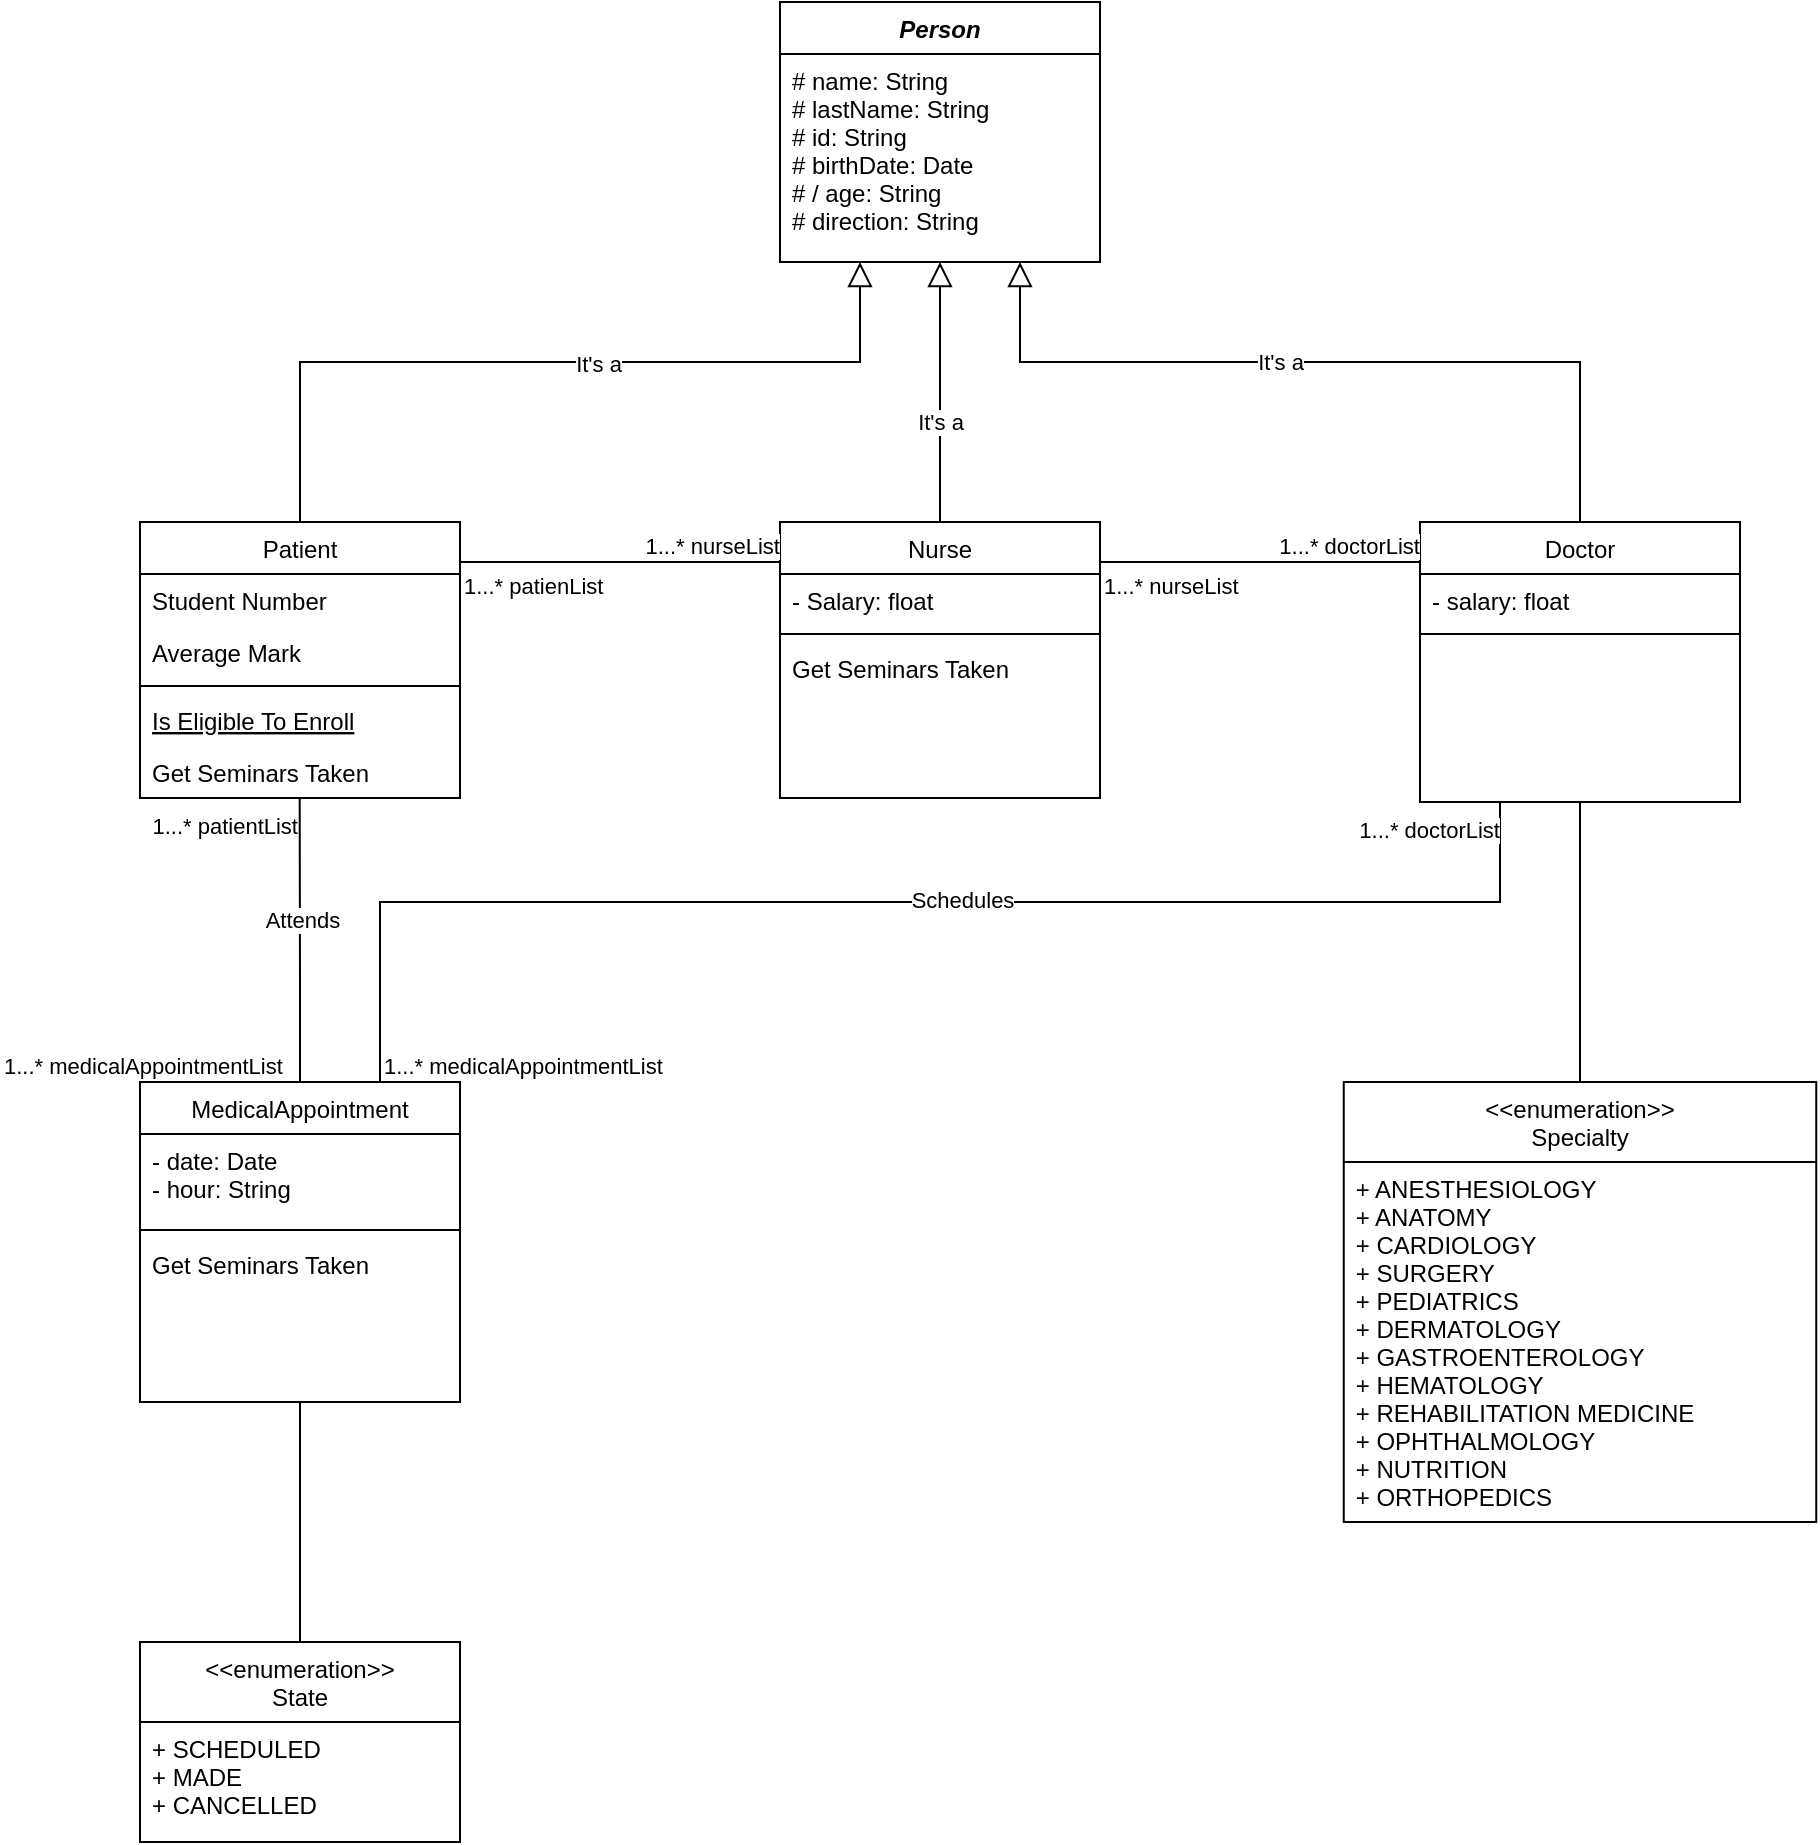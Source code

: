 <mxfile version="24.4.0" type="github">
  <diagram id="C5RBs43oDa-KdzZeNtuy" name="Page-1">
    <mxGraphModel dx="2117" dy="557" grid="1" gridSize="10" guides="1" tooltips="1" connect="1" arrows="1" fold="1" page="1" pageScale="1" pageWidth="827" pageHeight="1169" math="0" shadow="0">
      <root>
        <mxCell id="WIyWlLk6GJQsqaUBKTNV-0" />
        <mxCell id="WIyWlLk6GJQsqaUBKTNV-1" parent="WIyWlLk6GJQsqaUBKTNV-0" />
        <mxCell id="zkfFHV4jXpPFQw0GAbJ--0" value="Person" style="swimlane;fontStyle=3;align=center;verticalAlign=top;childLayout=stackLayout;horizontal=1;startSize=26;horizontalStack=0;resizeParent=1;resizeLast=0;collapsible=1;marginBottom=0;rounded=0;shadow=0;strokeWidth=1;" parent="WIyWlLk6GJQsqaUBKTNV-1" vertex="1">
          <mxGeometry x="120" y="100" width="160" height="130" as="geometry">
            <mxRectangle x="230" y="140" width="160" height="26" as="alternateBounds" />
          </mxGeometry>
        </mxCell>
        <mxCell id="zkfFHV4jXpPFQw0GAbJ--1" value="# name: String&#xa;# lastName: String&#xa;# id: String&#xa;# birthDate: Date&#xa;# / age: String&#xa;# direction: String&#xa;" style="text;align=left;verticalAlign=top;spacingLeft=4;spacingRight=4;overflow=hidden;rotatable=0;points=[[0,0.5],[1,0.5]];portConstraint=eastwest;" parent="zkfFHV4jXpPFQw0GAbJ--0" vertex="1">
          <mxGeometry y="26" width="160" height="94" as="geometry" />
        </mxCell>
        <mxCell id="zkfFHV4jXpPFQw0GAbJ--6" value="Nurse" style="swimlane;fontStyle=0;align=center;verticalAlign=top;childLayout=stackLayout;horizontal=1;startSize=26;horizontalStack=0;resizeParent=1;resizeLast=0;collapsible=1;marginBottom=0;rounded=0;shadow=0;strokeWidth=1;" parent="WIyWlLk6GJQsqaUBKTNV-1" vertex="1">
          <mxGeometry x="120" y="360" width="160" height="138" as="geometry">
            <mxRectangle x="130" y="380" width="160" height="26" as="alternateBounds" />
          </mxGeometry>
        </mxCell>
        <mxCell id="zkfFHV4jXpPFQw0GAbJ--7" value="- Salary: float" style="text;align=left;verticalAlign=top;spacingLeft=4;spacingRight=4;overflow=hidden;rotatable=0;points=[[0,0.5],[1,0.5]];portConstraint=eastwest;" parent="zkfFHV4jXpPFQw0GAbJ--6" vertex="1">
          <mxGeometry y="26" width="160" height="26" as="geometry" />
        </mxCell>
        <mxCell id="zkfFHV4jXpPFQw0GAbJ--9" value="" style="line;html=1;strokeWidth=1;align=left;verticalAlign=middle;spacingTop=-1;spacingLeft=3;spacingRight=3;rotatable=0;labelPosition=right;points=[];portConstraint=eastwest;" parent="zkfFHV4jXpPFQw0GAbJ--6" vertex="1">
          <mxGeometry y="52" width="160" height="8" as="geometry" />
        </mxCell>
        <mxCell id="zkfFHV4jXpPFQw0GAbJ--11" value="Get Seminars Taken" style="text;align=left;verticalAlign=top;spacingLeft=4;spacingRight=4;overflow=hidden;rotatable=0;points=[[0,0.5],[1,0.5]];portConstraint=eastwest;" parent="zkfFHV4jXpPFQw0GAbJ--6" vertex="1">
          <mxGeometry y="60" width="160" height="26" as="geometry" />
        </mxCell>
        <mxCell id="zkfFHV4jXpPFQw0GAbJ--12" value="" style="endArrow=block;endSize=10;endFill=0;shadow=0;strokeWidth=1;rounded=0;curved=0;edgeStyle=elbowEdgeStyle;elbow=vertical;" parent="WIyWlLk6GJQsqaUBKTNV-1" source="zkfFHV4jXpPFQw0GAbJ--6" target="zkfFHV4jXpPFQw0GAbJ--0" edge="1">
          <mxGeometry width="160" relative="1" as="geometry">
            <mxPoint x="200" y="203" as="sourcePoint" />
            <mxPoint x="200" y="203" as="targetPoint" />
          </mxGeometry>
        </mxCell>
        <mxCell id="zkfFHV4jXpPFQw0GAbJ--13" value="Doctor" style="swimlane;fontStyle=0;align=center;verticalAlign=top;childLayout=stackLayout;horizontal=1;startSize=26;horizontalStack=0;resizeParent=1;resizeLast=0;collapsible=1;marginBottom=0;rounded=0;shadow=0;strokeWidth=1;" parent="WIyWlLk6GJQsqaUBKTNV-1" vertex="1">
          <mxGeometry x="440" y="360" width="160" height="140" as="geometry">
            <mxRectangle x="340" y="380" width="170" height="26" as="alternateBounds" />
          </mxGeometry>
        </mxCell>
        <mxCell id="zkfFHV4jXpPFQw0GAbJ--14" value="- salary: float" style="text;align=left;verticalAlign=top;spacingLeft=4;spacingRight=4;overflow=hidden;rotatable=0;points=[[0,0.5],[1,0.5]];portConstraint=eastwest;" parent="zkfFHV4jXpPFQw0GAbJ--13" vertex="1">
          <mxGeometry y="26" width="160" height="26" as="geometry" />
        </mxCell>
        <mxCell id="zkfFHV4jXpPFQw0GAbJ--15" value="" style="line;html=1;strokeWidth=1;align=left;verticalAlign=middle;spacingTop=-1;spacingLeft=3;spacingRight=3;rotatable=0;labelPosition=right;points=[];portConstraint=eastwest;" parent="zkfFHV4jXpPFQw0GAbJ--13" vertex="1">
          <mxGeometry y="52" width="160" height="8" as="geometry" />
        </mxCell>
        <mxCell id="zkfFHV4jXpPFQw0GAbJ--16" value="" style="endArrow=block;endSize=10;endFill=0;shadow=0;strokeWidth=1;rounded=0;curved=0;edgeStyle=elbowEdgeStyle;elbow=vertical;entryX=0.75;entryY=1;entryDx=0;entryDy=0;" parent="WIyWlLk6GJQsqaUBKTNV-1" source="zkfFHV4jXpPFQw0GAbJ--13" target="zkfFHV4jXpPFQw0GAbJ--0" edge="1">
          <mxGeometry width="160" relative="1" as="geometry">
            <mxPoint x="210" y="373" as="sourcePoint" />
            <mxPoint x="310" y="271" as="targetPoint" />
            <Array as="points">
              <mxPoint x="360" y="280" />
            </Array>
          </mxGeometry>
        </mxCell>
        <mxCell id="u-4s6Ov6tr3szu7wvOjj-0" value="Patient" style="swimlane;fontStyle=0;align=center;verticalAlign=top;childLayout=stackLayout;horizontal=1;startSize=26;horizontalStack=0;resizeParent=1;resizeLast=0;collapsible=1;marginBottom=0;rounded=0;shadow=0;strokeWidth=1;" parent="WIyWlLk6GJQsqaUBKTNV-1" vertex="1">
          <mxGeometry x="-200" y="360" width="160" height="138" as="geometry">
            <mxRectangle x="130" y="380" width="160" height="26" as="alternateBounds" />
          </mxGeometry>
        </mxCell>
        <mxCell id="u-4s6Ov6tr3szu7wvOjj-1" value="Student Number" style="text;align=left;verticalAlign=top;spacingLeft=4;spacingRight=4;overflow=hidden;rotatable=0;points=[[0,0.5],[1,0.5]];portConstraint=eastwest;" parent="u-4s6Ov6tr3szu7wvOjj-0" vertex="1">
          <mxGeometry y="26" width="160" height="26" as="geometry" />
        </mxCell>
        <mxCell id="u-4s6Ov6tr3szu7wvOjj-2" value="Average Mark" style="text;align=left;verticalAlign=top;spacingLeft=4;spacingRight=4;overflow=hidden;rotatable=0;points=[[0,0.5],[1,0.5]];portConstraint=eastwest;rounded=0;shadow=0;html=0;" parent="u-4s6Ov6tr3szu7wvOjj-0" vertex="1">
          <mxGeometry y="52" width="160" height="26" as="geometry" />
        </mxCell>
        <mxCell id="u-4s6Ov6tr3szu7wvOjj-3" value="" style="line;html=1;strokeWidth=1;align=left;verticalAlign=middle;spacingTop=-1;spacingLeft=3;spacingRight=3;rotatable=0;labelPosition=right;points=[];portConstraint=eastwest;" parent="u-4s6Ov6tr3szu7wvOjj-0" vertex="1">
          <mxGeometry y="78" width="160" height="8" as="geometry" />
        </mxCell>
        <mxCell id="u-4s6Ov6tr3szu7wvOjj-4" value="Is Eligible To Enroll" style="text;align=left;verticalAlign=top;spacingLeft=4;spacingRight=4;overflow=hidden;rotatable=0;points=[[0,0.5],[1,0.5]];portConstraint=eastwest;fontStyle=4" parent="u-4s6Ov6tr3szu7wvOjj-0" vertex="1">
          <mxGeometry y="86" width="160" height="26" as="geometry" />
        </mxCell>
        <mxCell id="u-4s6Ov6tr3szu7wvOjj-5" value="Get Seminars Taken" style="text;align=left;verticalAlign=top;spacingLeft=4;spacingRight=4;overflow=hidden;rotatable=0;points=[[0,0.5],[1,0.5]];portConstraint=eastwest;" parent="u-4s6Ov6tr3szu7wvOjj-0" vertex="1">
          <mxGeometry y="112" width="160" height="26" as="geometry" />
        </mxCell>
        <mxCell id="u-4s6Ov6tr3szu7wvOjj-6" value="" style="endArrow=block;endSize=10;endFill=0;shadow=0;strokeWidth=1;rounded=0;curved=0;edgeStyle=elbowEdgeStyle;elbow=vertical;exitX=0.5;exitY=0;exitDx=0;exitDy=0;entryX=0.25;entryY=1;entryDx=0;entryDy=0;" parent="WIyWlLk6GJQsqaUBKTNV-1" source="u-4s6Ov6tr3szu7wvOjj-0" target="zkfFHV4jXpPFQw0GAbJ--0" edge="1">
          <mxGeometry width="160" relative="1" as="geometry">
            <mxPoint x="200" y="360" as="sourcePoint" />
            <mxPoint x="300" y="220" as="targetPoint" />
            <Array as="points">
              <mxPoint x="80" y="280" />
            </Array>
          </mxGeometry>
        </mxCell>
        <mxCell id="rtvJsowL2uCDPfCGGApR-6" value="It&#39;s a" style="edgeLabel;html=1;align=center;verticalAlign=middle;resizable=0;points=[];" parent="u-4s6Ov6tr3szu7wvOjj-6" vertex="1" connectable="0">
          <mxGeometry x="0.115" y="-1" relative="1" as="geometry">
            <mxPoint as="offset" />
          </mxGeometry>
        </mxCell>
        <mxCell id="u-4s6Ov6tr3szu7wvOjj-10" value="MedicalAppointment" style="swimlane;fontStyle=0;align=center;verticalAlign=top;childLayout=stackLayout;horizontal=1;startSize=26;horizontalStack=0;resizeParent=1;resizeLast=0;collapsible=1;marginBottom=0;rounded=0;shadow=0;strokeWidth=1;" parent="WIyWlLk6GJQsqaUBKTNV-1" vertex="1">
          <mxGeometry x="-200" y="640" width="160" height="160" as="geometry">
            <mxRectangle x="130" y="380" width="160" height="26" as="alternateBounds" />
          </mxGeometry>
        </mxCell>
        <mxCell id="u-4s6Ov6tr3szu7wvOjj-11" value="- date: Date&#xa;- hour: String&#xa;&#xa;- - numberAppointment: int" style="text;align=left;verticalAlign=top;spacingLeft=4;spacingRight=4;overflow=hidden;rotatable=0;points=[[0,0.5],[1,0.5]];portConstraint=eastwest;" parent="u-4s6Ov6tr3szu7wvOjj-10" vertex="1">
          <mxGeometry y="26" width="160" height="44" as="geometry" />
        </mxCell>
        <mxCell id="u-4s6Ov6tr3szu7wvOjj-13" value="" style="line;html=1;strokeWidth=1;align=left;verticalAlign=middle;spacingTop=-1;spacingLeft=3;spacingRight=3;rotatable=0;labelPosition=right;points=[];portConstraint=eastwest;" parent="u-4s6Ov6tr3szu7wvOjj-10" vertex="1">
          <mxGeometry y="70" width="160" height="8" as="geometry" />
        </mxCell>
        <mxCell id="u-4s6Ov6tr3szu7wvOjj-15" value="Get Seminars Taken" style="text;align=left;verticalAlign=top;spacingLeft=4;spacingRight=4;overflow=hidden;rotatable=0;points=[[0,0.5],[1,0.5]];portConstraint=eastwest;" parent="u-4s6Ov6tr3szu7wvOjj-10" vertex="1">
          <mxGeometry y="78" width="160" height="26" as="geometry" />
        </mxCell>
        <mxCell id="nf6GtYuXOrSCbUcl3UwR-0" value="&lt;&lt;enumeration&gt;&gt;&#xa;Specialty" style="swimlane;fontStyle=0;align=center;verticalAlign=top;childLayout=stackLayout;horizontal=1;startSize=40;horizontalStack=0;resizeParent=1;resizeLast=0;collapsible=1;marginBottom=0;rounded=0;shadow=0;strokeWidth=1;" parent="WIyWlLk6GJQsqaUBKTNV-1" vertex="1">
          <mxGeometry x="401.88" y="640" width="236.25" height="220" as="geometry">
            <mxRectangle x="130" y="380" width="160" height="26" as="alternateBounds" />
          </mxGeometry>
        </mxCell>
        <mxCell id="nf6GtYuXOrSCbUcl3UwR-1" value="+ ANESTHESIOLOGY&#xa;+ ANATOMY&#xa;+ CARDIOLOGY&#xa;+ SURGERY&#xa;+ PEDIATRICS&#xa;+ DERMATOLOGY&#xa;+ GASTROENTEROLOGY&#xa;+ HEMATOLOGY&#xa;+ REHABILITATION MEDICINE&#xa;+ OPHTHALMOLOGY&#xa;+ NUTRITION&#xa;+ ORTHOPEDICS&#xa;" style="text;align=left;verticalAlign=top;spacingLeft=4;spacingRight=4;overflow=hidden;rotatable=0;points=[[0,0.5],[1,0.5]];portConstraint=eastwest;" parent="nf6GtYuXOrSCbUcl3UwR-0" vertex="1">
          <mxGeometry y="40" width="236.25" height="180" as="geometry" />
        </mxCell>
        <mxCell id="9nxCpHyB3YXCoemgMU6g-3" value="" style="endArrow=none;html=1;edgeStyle=orthogonalEdgeStyle;rounded=0;" parent="WIyWlLk6GJQsqaUBKTNV-1" edge="1">
          <mxGeometry relative="1" as="geometry">
            <mxPoint x="280" y="380" as="sourcePoint" />
            <mxPoint x="440" y="380" as="targetPoint" />
          </mxGeometry>
        </mxCell>
        <mxCell id="9nxCpHyB3YXCoemgMU6g-4" value="1...* nurseList" style="edgeLabel;resizable=0;html=1;align=left;verticalAlign=bottom;" parent="9nxCpHyB3YXCoemgMU6g-3" connectable="0" vertex="1">
          <mxGeometry x="-1" relative="1" as="geometry">
            <mxPoint y="20" as="offset" />
          </mxGeometry>
        </mxCell>
        <mxCell id="9nxCpHyB3YXCoemgMU6g-5" value="1...* doctorList" style="edgeLabel;resizable=0;html=1;align=right;verticalAlign=bottom;" parent="9nxCpHyB3YXCoemgMU6g-3" connectable="0" vertex="1">
          <mxGeometry x="1" relative="1" as="geometry" />
        </mxCell>
        <mxCell id="9nxCpHyB3YXCoemgMU6g-6" value="" style="endArrow=none;html=1;edgeStyle=orthogonalEdgeStyle;rounded=0;entryX=0.499;entryY=0.992;entryDx=0;entryDy=0;entryPerimeter=0;exitX=0.5;exitY=0;exitDx=0;exitDy=0;" parent="WIyWlLk6GJQsqaUBKTNV-1" edge="1" target="u-4s6Ov6tr3szu7wvOjj-5" source="u-4s6Ov6tr3szu7wvOjj-10">
          <mxGeometry relative="1" as="geometry">
            <mxPoint x="-360" y="380" as="sourcePoint" />
            <mxPoint x="-240" y="460" as="targetPoint" />
            <Array as="points">
              <mxPoint x="-120" y="590" />
              <mxPoint x="-120" y="590" />
            </Array>
          </mxGeometry>
        </mxCell>
        <mxCell id="9nxCpHyB3YXCoemgMU6g-7" value="1...* medicalAppointmentList" style="edgeLabel;resizable=0;html=1;align=left;verticalAlign=bottom;" parent="9nxCpHyB3YXCoemgMU6g-6" connectable="0" vertex="1">
          <mxGeometry x="-1" relative="1" as="geometry">
            <mxPoint x="-150" as="offset" />
          </mxGeometry>
        </mxCell>
        <mxCell id="9nxCpHyB3YXCoemgMU6g-8" value="1...* patientList" style="edgeLabel;resizable=0;html=1;align=right;verticalAlign=bottom;" parent="9nxCpHyB3YXCoemgMU6g-6" connectable="0" vertex="1">
          <mxGeometry x="1" relative="1" as="geometry">
            <mxPoint y="22" as="offset" />
          </mxGeometry>
        </mxCell>
        <mxCell id="hKyiq-k3pNiRIHzsLkep-4" value="Attends" style="edgeLabel;html=1;align=center;verticalAlign=middle;resizable=0;points=[];" vertex="1" connectable="0" parent="9nxCpHyB3YXCoemgMU6g-6">
          <mxGeometry x="0.142" y="-1" relative="1" as="geometry">
            <mxPoint as="offset" />
          </mxGeometry>
        </mxCell>
        <mxCell id="9nxCpHyB3YXCoemgMU6g-10" value="&lt;&lt;enumeration&gt;&gt;&#xa;State" style="swimlane;fontStyle=0;align=center;verticalAlign=top;childLayout=stackLayout;horizontal=1;startSize=40;horizontalStack=0;resizeParent=1;resizeLast=0;collapsible=1;marginBottom=0;rounded=0;shadow=0;strokeWidth=1;" parent="WIyWlLk6GJQsqaUBKTNV-1" vertex="1">
          <mxGeometry x="-200" y="920" width="160" height="100" as="geometry">
            <mxRectangle x="130" y="380" width="160" height="26" as="alternateBounds" />
          </mxGeometry>
        </mxCell>
        <mxCell id="9nxCpHyB3YXCoemgMU6g-11" value="+ SCHEDULED&#xa;+ MADE&#xa;+ CANCELLED" style="text;align=left;verticalAlign=top;spacingLeft=4;spacingRight=4;overflow=hidden;rotatable=0;points=[[0,0.5],[1,0.5]];portConstraint=eastwest;" parent="9nxCpHyB3YXCoemgMU6g-10" vertex="1">
          <mxGeometry y="40" width="160" height="50" as="geometry" />
        </mxCell>
        <mxCell id="rtvJsowL2uCDPfCGGApR-0" value="" style="endArrow=none;html=1;edgeStyle=orthogonalEdgeStyle;rounded=0;" parent="WIyWlLk6GJQsqaUBKTNV-1" edge="1">
          <mxGeometry relative="1" as="geometry">
            <mxPoint x="-40" y="380" as="sourcePoint" />
            <mxPoint x="120" y="380" as="targetPoint" />
          </mxGeometry>
        </mxCell>
        <mxCell id="rtvJsowL2uCDPfCGGApR-1" value="1...* patienList" style="edgeLabel;resizable=0;html=1;align=left;verticalAlign=bottom;" parent="rtvJsowL2uCDPfCGGApR-0" connectable="0" vertex="1">
          <mxGeometry x="-1" relative="1" as="geometry">
            <mxPoint y="20" as="offset" />
          </mxGeometry>
        </mxCell>
        <mxCell id="rtvJsowL2uCDPfCGGApR-2" value="1...* nurseList" style="edgeLabel;resizable=0;html=1;align=right;verticalAlign=bottom;" parent="rtvJsowL2uCDPfCGGApR-0" connectable="0" vertex="1">
          <mxGeometry x="1" relative="1" as="geometry" />
        </mxCell>
        <mxCell id="rtvJsowL2uCDPfCGGApR-3" value="" style="endArrow=none;html=1;edgeStyle=orthogonalEdgeStyle;rounded=0;entryX=0.5;entryY=1;entryDx=0;entryDy=0;exitX=0.5;exitY=0;exitDx=0;exitDy=0;" parent="WIyWlLk6GJQsqaUBKTNV-1" source="nf6GtYuXOrSCbUcl3UwR-0" target="zkfFHV4jXpPFQw0GAbJ--13" edge="1">
          <mxGeometry relative="1" as="geometry">
            <mxPoint x="300" y="550" as="sourcePoint" />
            <mxPoint x="460" y="550" as="targetPoint" />
          </mxGeometry>
        </mxCell>
        <mxCell id="rtvJsowL2uCDPfCGGApR-7" value="It&#39;s a" style="edgeLabel;html=1;align=center;verticalAlign=middle;resizable=0;points=[];" parent="WIyWlLk6GJQsqaUBKTNV-1" vertex="1" connectable="0">
          <mxGeometry x="200" y="310" as="geometry" />
        </mxCell>
        <mxCell id="rtvJsowL2uCDPfCGGApR-8" value="It&#39;s a" style="edgeLabel;html=1;align=center;verticalAlign=middle;resizable=0;points=[];" parent="WIyWlLk6GJQsqaUBKTNV-1" vertex="1" connectable="0">
          <mxGeometry x="370" y="280" as="geometry" />
        </mxCell>
        <mxCell id="rtvJsowL2uCDPfCGGApR-9" value="" style="endArrow=none;html=1;edgeStyle=orthogonalEdgeStyle;rounded=0;exitX=0.5;exitY=1;exitDx=0;exitDy=0;entryX=0.5;entryY=0;entryDx=0;entryDy=0;" parent="WIyWlLk6GJQsqaUBKTNV-1" source="u-4s6Ov6tr3szu7wvOjj-10" target="9nxCpHyB3YXCoemgMU6g-10" edge="1">
          <mxGeometry relative="1" as="geometry">
            <mxPoint x="-130" y="864" as="sourcePoint" />
            <mxPoint x="30" y="864" as="targetPoint" />
          </mxGeometry>
        </mxCell>
        <mxCell id="hKyiq-k3pNiRIHzsLkep-0" value="" style="endArrow=none;html=1;edgeStyle=orthogonalEdgeStyle;rounded=0;entryX=0.25;entryY=1;entryDx=0;entryDy=0;exitX=0.75;exitY=0;exitDx=0;exitDy=0;" edge="1" parent="WIyWlLk6GJQsqaUBKTNV-1" source="u-4s6Ov6tr3szu7wvOjj-10" target="zkfFHV4jXpPFQw0GAbJ--13">
          <mxGeometry relative="1" as="geometry">
            <mxPoint x="-110" y="650" as="sourcePoint" />
            <mxPoint x="-110" y="508" as="targetPoint" />
            <Array as="points">
              <mxPoint x="-80" y="550" />
              <mxPoint x="480" y="550" />
            </Array>
          </mxGeometry>
        </mxCell>
        <mxCell id="hKyiq-k3pNiRIHzsLkep-1" value="1...* medicalAppointmentList" style="edgeLabel;resizable=0;html=1;align=left;verticalAlign=bottom;" connectable="0" vertex="1" parent="hKyiq-k3pNiRIHzsLkep-0">
          <mxGeometry x="-1" relative="1" as="geometry">
            <mxPoint as="offset" />
          </mxGeometry>
        </mxCell>
        <mxCell id="hKyiq-k3pNiRIHzsLkep-2" value="1...* doctorList" style="edgeLabel;resizable=0;html=1;align=right;verticalAlign=bottom;" connectable="0" vertex="1" parent="hKyiq-k3pNiRIHzsLkep-0">
          <mxGeometry x="1" relative="1" as="geometry">
            <mxPoint y="22" as="offset" />
          </mxGeometry>
        </mxCell>
        <mxCell id="hKyiq-k3pNiRIHzsLkep-3" value="Schedules" style="edgeLabel;html=1;align=center;verticalAlign=middle;resizable=0;points=[];" vertex="1" connectable="0" parent="hKyiq-k3pNiRIHzsLkep-0">
          <mxGeometry x="0.089" y="1" relative="1" as="geometry">
            <mxPoint as="offset" />
          </mxGeometry>
        </mxCell>
      </root>
    </mxGraphModel>
  </diagram>
</mxfile>
